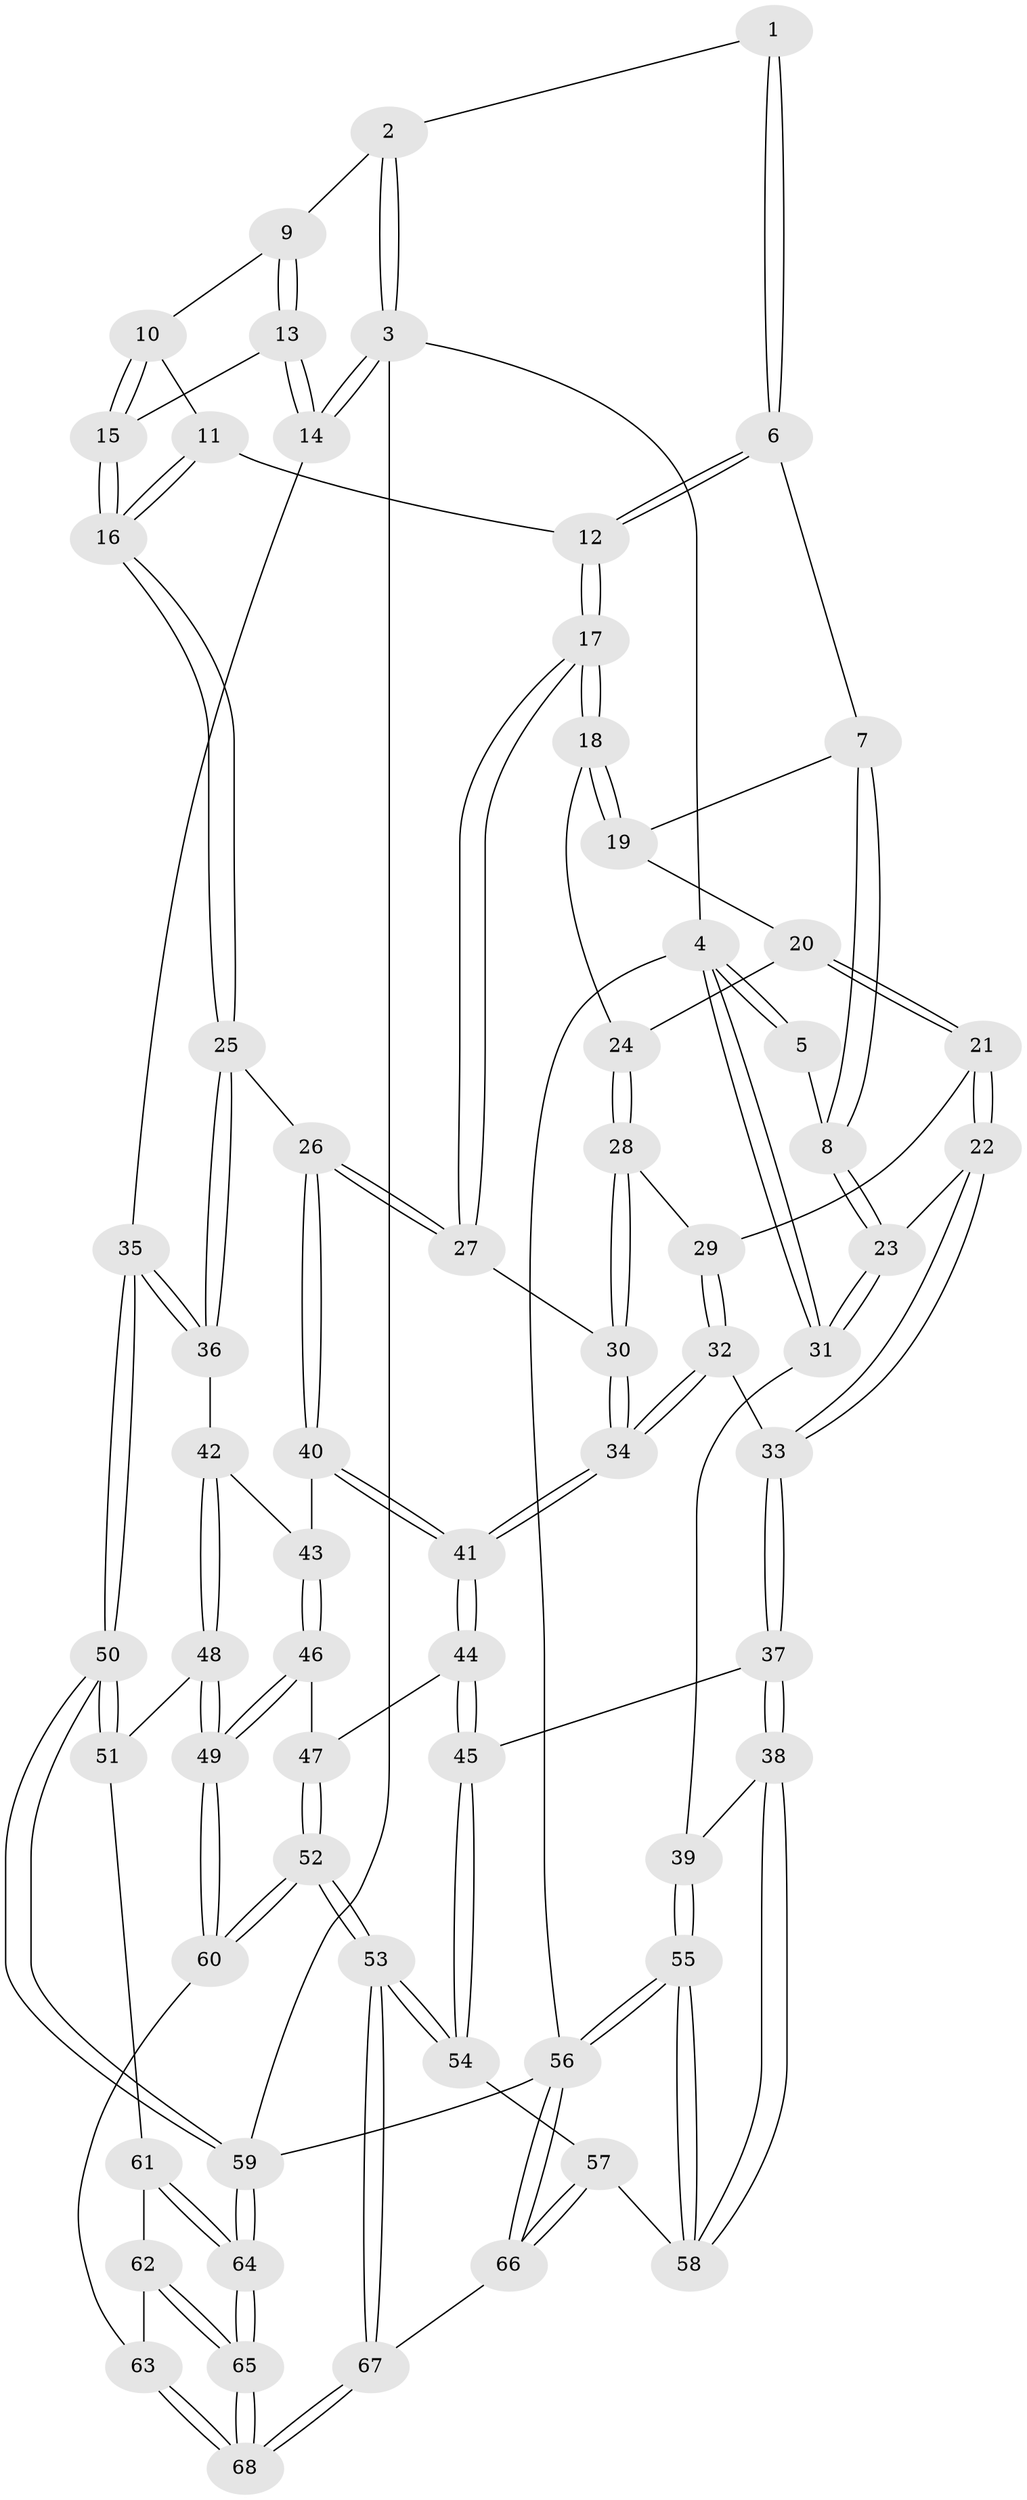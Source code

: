 // Generated by graph-tools (version 1.1) at 2025/03/03/09/25 03:03:26]
// undirected, 68 vertices, 167 edges
graph export_dot {
graph [start="1"]
  node [color=gray90,style=filled];
  1 [pos="+0.4148469899186957+0"];
  2 [pos="+0.6835556068505753+0"];
  3 [pos="+1+0"];
  4 [pos="+0+0"];
  5 [pos="+0+0"];
  6 [pos="+0.3968729690984881+0"];
  7 [pos="+0.24771974560168633+0.1049357875872345"];
  8 [pos="+0.16724883120488956+0.16822842874441268"];
  9 [pos="+0.7484534642219137+0.022425639729781822"];
  10 [pos="+0.7358747575423055+0.06646267006442942"];
  11 [pos="+0.606571314157807+0.15340302970916805"];
  12 [pos="+0.4943456015808397+0.17634754547568837"];
  13 [pos="+1+0.19503021494262987"];
  14 [pos="+1+0.24413853205433575"];
  15 [pos="+0.7310290014238726+0.25500647860582615"];
  16 [pos="+0.7109922202032213+0.2909824760176901"];
  17 [pos="+0.4955792069009405+0.22232070098545467"];
  18 [pos="+0.4232412488751073+0.25315309561184707"];
  19 [pos="+0.3062287910460366+0.17654593958662065"];
  20 [pos="+0.33547724161895215+0.2419396221972314"];
  21 [pos="+0.2923891079662219+0.30106363276294873"];
  22 [pos="+0.21129111787673746+0.3042370763176812"];
  23 [pos="+0.10835514979666551+0.22791557096284798"];
  24 [pos="+0.4007169932433097+0.27034958187849273"];
  25 [pos="+0.696809631194774+0.32475127619731603"];
  26 [pos="+0.6351448504771794+0.33169395336493335"];
  27 [pos="+0.5336781948870835+0.27533397962135464"];
  28 [pos="+0.3861639291277062+0.29086814728474064"];
  29 [pos="+0.3480282955852705+0.31298338500980705"];
  30 [pos="+0.4350941697586695+0.3991660272422777"];
  31 [pos="+0+0.28996450862894324"];
  32 [pos="+0.36501129196660237+0.46438305444910283"];
  33 [pos="+0.2945748897010568+0.4726890202005879"];
  34 [pos="+0.4088157940115464+0.47189830790064097"];
  35 [pos="+1+0.4178792447435262"];
  36 [pos="+0.8403419663770761+0.4809064069552251"];
  37 [pos="+0.20083298402564456+0.5645216769104224"];
  38 [pos="+0.14929245675321384+0.5894788849411173"];
  39 [pos="+0+0.3884137724366786"];
  40 [pos="+0.5252565844556606+0.5210921358449838"];
  41 [pos="+0.48251575568189814+0.5335872190558169"];
  42 [pos="+0.8244374246680279+0.5048183279016976"];
  43 [pos="+0.6428797278598591+0.5684202960225392"];
  44 [pos="+0.4777703299423142+0.5524726939431147"];
  45 [pos="+0.3892393022890764+0.6551798009928915"];
  46 [pos="+0.6442230028954153+0.6931040531293857"];
  47 [pos="+0.5146775533107523+0.6423961905424557"];
  48 [pos="+0.8125356701463525+0.6823334101276598"];
  49 [pos="+0.6807658781974292+0.8052154981724773"];
  50 [pos="+1+0.7445670841542047"];
  51 [pos="+0.9857904605654734+0.7785460699054861"];
  52 [pos="+0.5155032879245989+0.8584281757568507"];
  53 [pos="+0.511095010805987+0.8612201305047864"];
  54 [pos="+0.37521584545993847+0.7606507017635208"];
  55 [pos="+0+0.8949149700750948"];
  56 [pos="+0+1"];
  57 [pos="+0.1833394892821447+0.7863776997611621"];
  58 [pos="+0.1565338566665183+0.7587343298609669"];
  59 [pos="+1+1"];
  60 [pos="+0.6794862741348126+0.8087584099170049"];
  61 [pos="+0.9096928499642852+0.8450682158714966"];
  62 [pos="+0.8783652511936826+0.8602556411299336"];
  63 [pos="+0.7242247893490406+0.8568037026165239"];
  64 [pos="+1+1"];
  65 [pos="+0.8827371752760333+1"];
  66 [pos="+0.2374648032293057+1"];
  67 [pos="+0.4117181117129611+1"];
  68 [pos="+0.8241211432065624+1"];
  1 -- 2;
  1 -- 6;
  1 -- 6;
  2 -- 3;
  2 -- 3;
  2 -- 9;
  3 -- 4;
  3 -- 14;
  3 -- 14;
  3 -- 59;
  4 -- 5;
  4 -- 5;
  4 -- 31;
  4 -- 31;
  4 -- 56;
  5 -- 8;
  6 -- 7;
  6 -- 12;
  6 -- 12;
  7 -- 8;
  7 -- 8;
  7 -- 19;
  8 -- 23;
  8 -- 23;
  9 -- 10;
  9 -- 13;
  9 -- 13;
  10 -- 11;
  10 -- 15;
  10 -- 15;
  11 -- 12;
  11 -- 16;
  11 -- 16;
  12 -- 17;
  12 -- 17;
  13 -- 14;
  13 -- 14;
  13 -- 15;
  14 -- 35;
  15 -- 16;
  15 -- 16;
  16 -- 25;
  16 -- 25;
  17 -- 18;
  17 -- 18;
  17 -- 27;
  17 -- 27;
  18 -- 19;
  18 -- 19;
  18 -- 24;
  19 -- 20;
  20 -- 21;
  20 -- 21;
  20 -- 24;
  21 -- 22;
  21 -- 22;
  21 -- 29;
  22 -- 23;
  22 -- 33;
  22 -- 33;
  23 -- 31;
  23 -- 31;
  24 -- 28;
  24 -- 28;
  25 -- 26;
  25 -- 36;
  25 -- 36;
  26 -- 27;
  26 -- 27;
  26 -- 40;
  26 -- 40;
  27 -- 30;
  28 -- 29;
  28 -- 30;
  28 -- 30;
  29 -- 32;
  29 -- 32;
  30 -- 34;
  30 -- 34;
  31 -- 39;
  32 -- 33;
  32 -- 34;
  32 -- 34;
  33 -- 37;
  33 -- 37;
  34 -- 41;
  34 -- 41;
  35 -- 36;
  35 -- 36;
  35 -- 50;
  35 -- 50;
  36 -- 42;
  37 -- 38;
  37 -- 38;
  37 -- 45;
  38 -- 39;
  38 -- 58;
  38 -- 58;
  39 -- 55;
  39 -- 55;
  40 -- 41;
  40 -- 41;
  40 -- 43;
  41 -- 44;
  41 -- 44;
  42 -- 43;
  42 -- 48;
  42 -- 48;
  43 -- 46;
  43 -- 46;
  44 -- 45;
  44 -- 45;
  44 -- 47;
  45 -- 54;
  45 -- 54;
  46 -- 47;
  46 -- 49;
  46 -- 49;
  47 -- 52;
  47 -- 52;
  48 -- 49;
  48 -- 49;
  48 -- 51;
  49 -- 60;
  49 -- 60;
  50 -- 51;
  50 -- 51;
  50 -- 59;
  50 -- 59;
  51 -- 61;
  52 -- 53;
  52 -- 53;
  52 -- 60;
  52 -- 60;
  53 -- 54;
  53 -- 54;
  53 -- 67;
  53 -- 67;
  54 -- 57;
  55 -- 56;
  55 -- 56;
  55 -- 58;
  55 -- 58;
  56 -- 66;
  56 -- 66;
  56 -- 59;
  57 -- 58;
  57 -- 66;
  57 -- 66;
  59 -- 64;
  59 -- 64;
  60 -- 63;
  61 -- 62;
  61 -- 64;
  61 -- 64;
  62 -- 63;
  62 -- 65;
  62 -- 65;
  63 -- 68;
  63 -- 68;
  64 -- 65;
  64 -- 65;
  65 -- 68;
  65 -- 68;
  66 -- 67;
  67 -- 68;
  67 -- 68;
}
